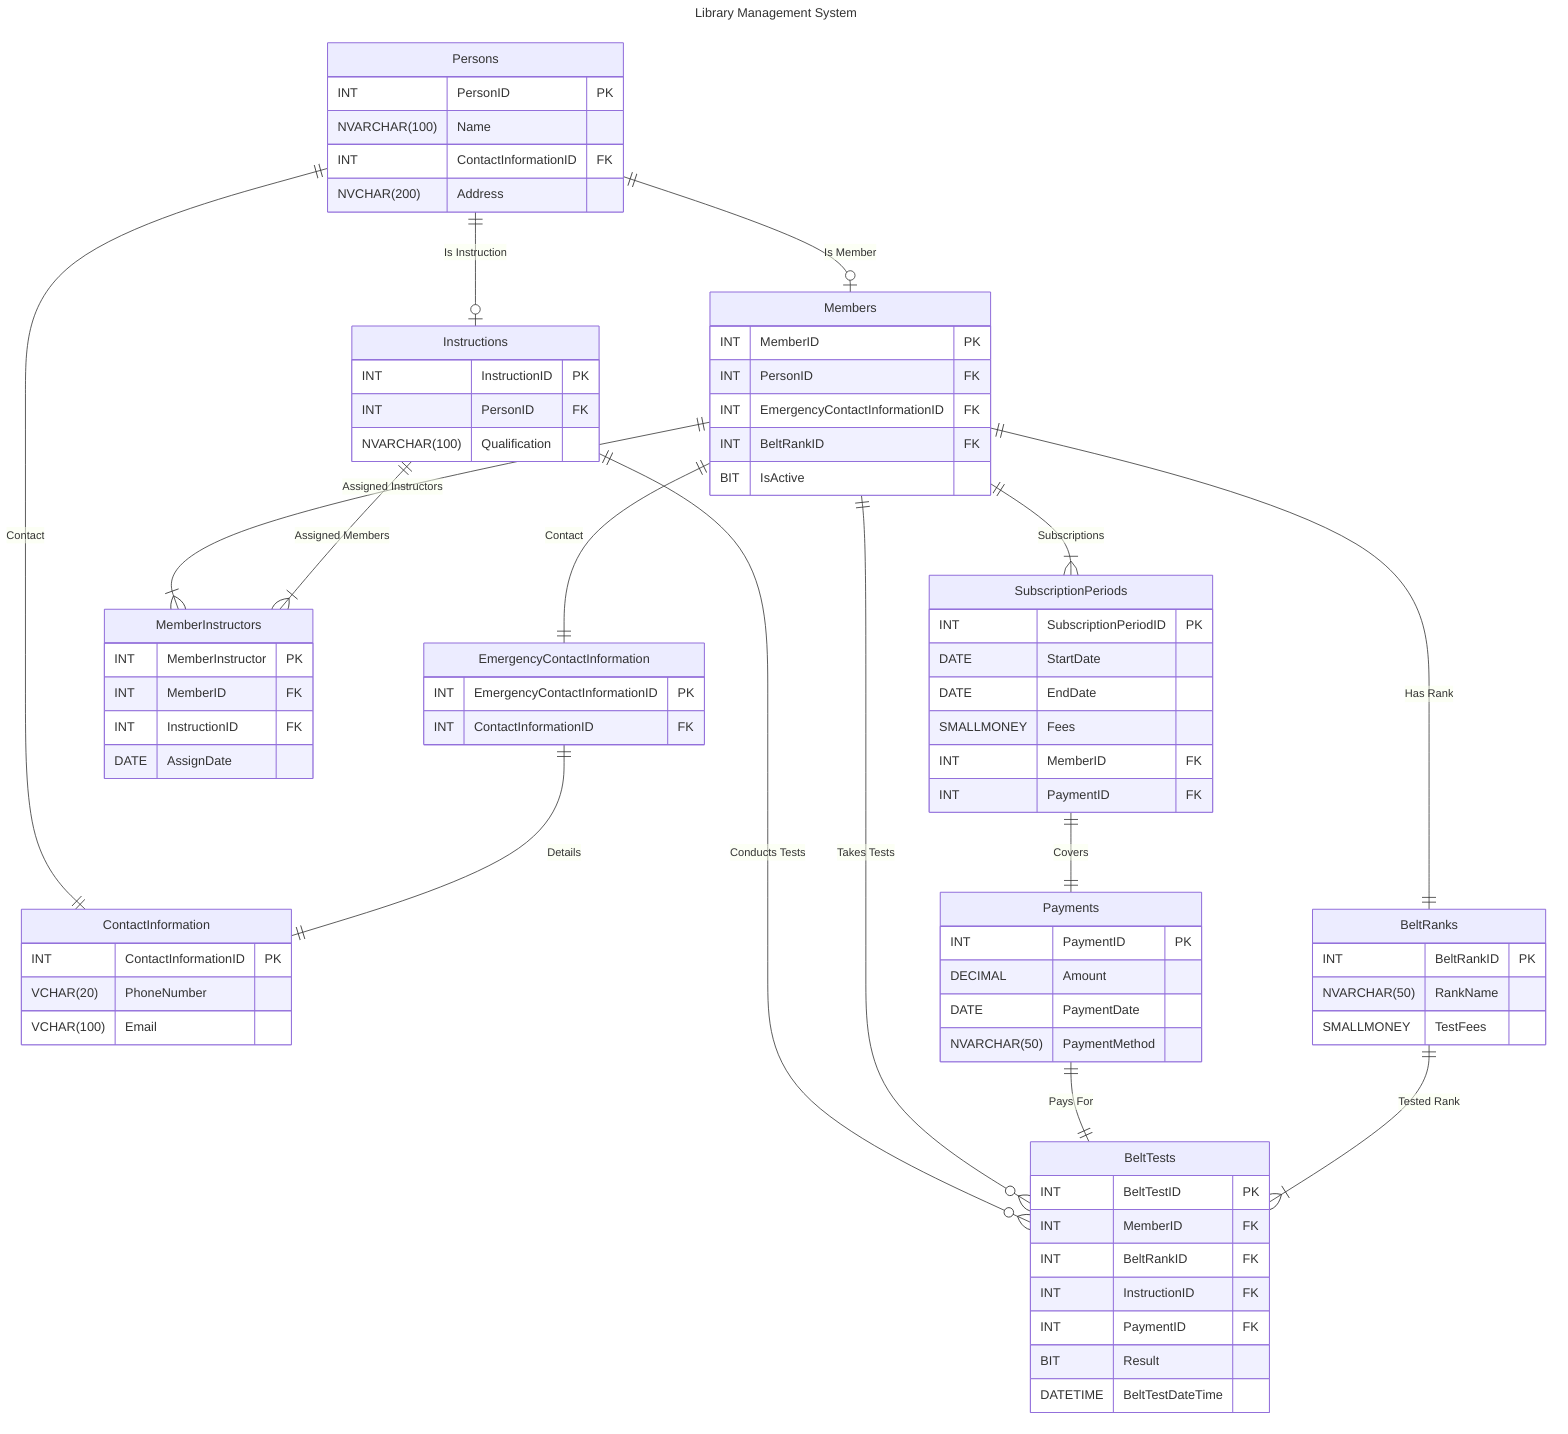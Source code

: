 ---
title: "Library Management System"
---
erDiagram
    Persons {
        INT PersonID PK
        NVARCHAR(100) Name
        INT ContactInformationID FK
        NVCHAR(200) Address
    }

    ContactInformation {
        INT ContactInformationID PK
        VCHAR(20) PhoneNumber
        VCHAR(100) Email
    }

    Members {
        INT MemberID PK
        INT PersonID FK
        INT EmergencyContactInformationID FK
        INT BeltRankID FK
        BIT IsActive
    }

    EmergencyContactInformation {
        INT EmergencyContactInformationID PK
        INT ContactInformationID FK
    }

    BeltRanks {
        INT BeltRankID PK
        NVARCHAR(50) RankName
        SMALLMONEY TestFees
    }

    Instructions {
        INT InstructionID PK
        INT PersonID FK
        NVARCHAR(100) Qualification
    }

    MemberInstructors {
        INT MemberInstructor PK
        INT MemberID FK
        INT InstructionID FK
        DATE AssignDate
    }

    SubscriptionPeriods {
        INT SubscriptionPeriodID PK
        DATE StartDate
        DATE EndDate
        SMALLMONEY Fees
        INT MemberID FK
        INT PaymentID FK
    }

    BeltTests {
        INT BeltTestID PK
        INT MemberID FK
        INT BeltRankID FK
        INT InstructionID FK
        INT PaymentID FK
        BIT Result
        DATETIME BeltTestDateTime
    }

    Payments {
        INT PaymentID PK
        DECIMAL Amount
        DATE PaymentDate
        NVARCHAR(50) PaymentMethod
    }

    Persons ||--o| Members: "Is Member"
    Persons ||--o| Instructions: "Is Instruction"
    Persons ||--|| ContactInformation: "Contact"
    Members ||--|| EmergencyContactInformation: "Contact"
    EmergencyContactInformation ||--|| ContactInformation: "Details"
    Members ||--|{ MemberInstructors: "Assigned Instructors"
    Instructions ||--|{ MemberInstructors: "Assigned Members"
    Instructions ||--o{ BeltTests: "Conducts Tests"
    Members ||--|{ SubscriptionPeriods: "Subscriptions"
    Members ||--|| BeltRanks: "Has Rank"
    Members ||--o{ BeltTests: "Takes Tests"
    SubscriptionPeriods ||--|| Payments: "Covers"
    Payments ||--|| BeltTests: "Pays For"
    BeltRanks ||--|{ BeltTests: "Tested Rank"